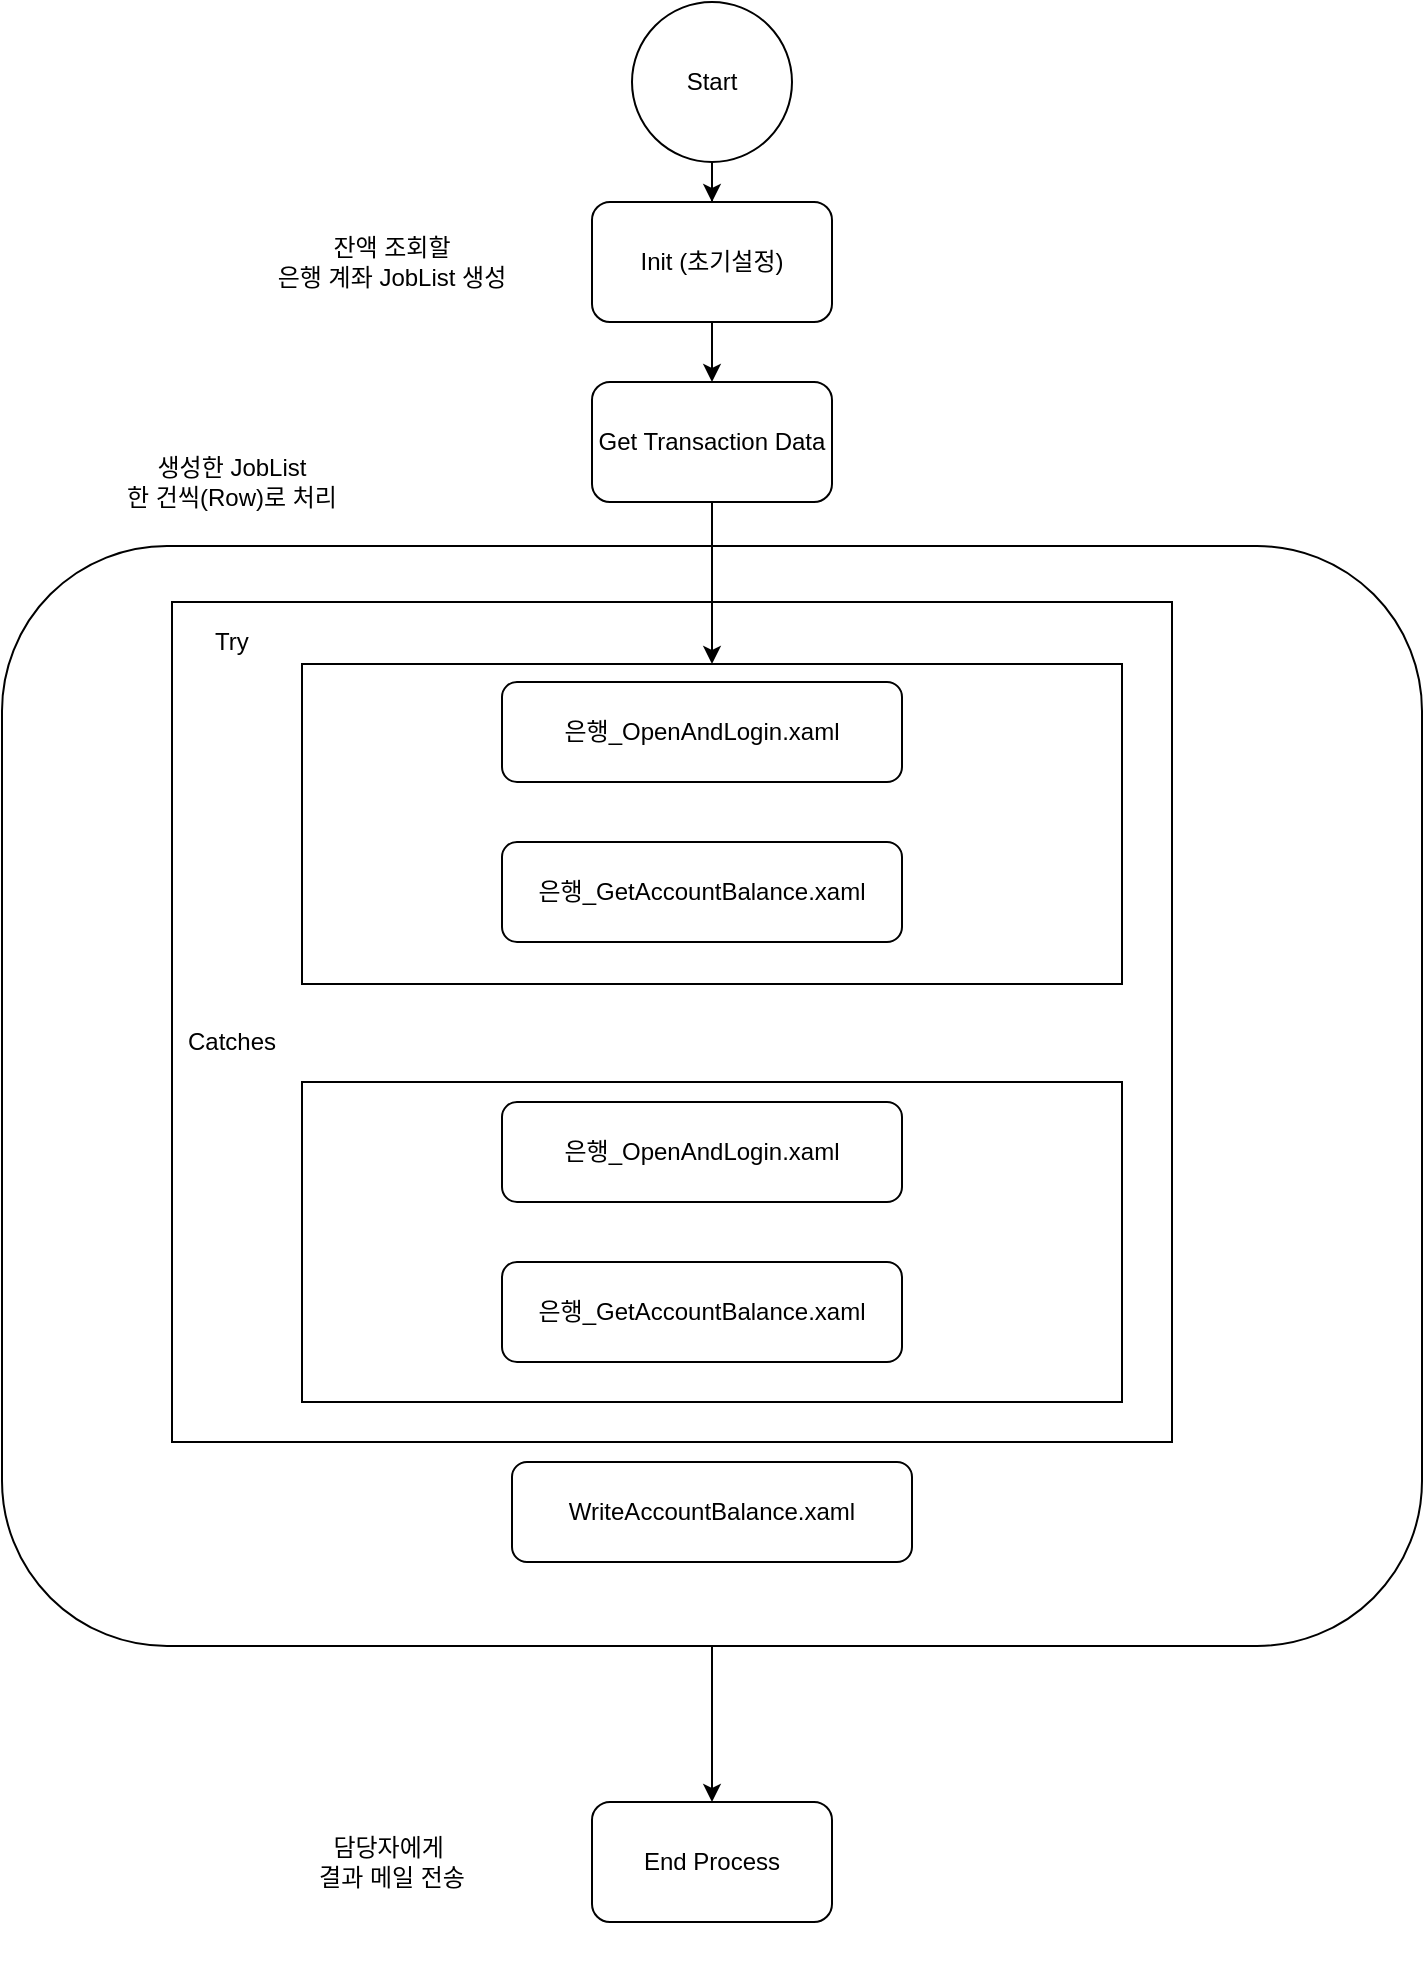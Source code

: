 <mxfile version="12.9.9" type="github"><diagram id="fkrvcindnHrfnwx2DxYF" name="Page-1"><mxGraphModel dx="3076" dy="745" grid="1" gridSize="10" guides="1" tooltips="1" connect="1" arrows="1" fold="1" page="1" pageScale="1" pageWidth="827" pageHeight="1169" math="0" shadow="0"><root><mxCell id="0"/><mxCell id="1" parent="0"/><mxCell id="XMo1IYQDwqalJxu7qBMk-3" value="" style="rounded=1;whiteSpace=wrap;html=1;" vertex="1" parent="1"><mxGeometry x="-1595" y="282" width="710" height="550" as="geometry"/></mxCell><mxCell id="XMo1IYQDwqalJxu7qBMk-32" value="" style="rounded=0;whiteSpace=wrap;html=1;" vertex="1" parent="1"><mxGeometry x="-1510" y="310" width="500" height="420" as="geometry"/></mxCell><mxCell id="XMo1IYQDwqalJxu7qBMk-29" value="" style="edgeStyle=orthogonalEdgeStyle;rounded=0;orthogonalLoop=1;jettySize=auto;html=1;" edge="1" parent="1" source="XMo1IYQDwqalJxu7qBMk-3" target="XMo1IYQDwqalJxu7qBMk-8"><mxGeometry relative="1" as="geometry"/></mxCell><mxCell id="XMo1IYQDwqalJxu7qBMk-13" value="" style="rounded=0;whiteSpace=wrap;html=1;" vertex="1" parent="1"><mxGeometry x="-1445" y="341" width="410" height="160" as="geometry"/></mxCell><mxCell id="XMo1IYQDwqalJxu7qBMk-25" value="" style="edgeStyle=orthogonalEdgeStyle;rounded=0;orthogonalLoop=1;jettySize=auto;html=1;" edge="1" parent="1" source="XMo1IYQDwqalJxu7qBMk-2" target="XMo1IYQDwqalJxu7qBMk-4"><mxGeometry relative="1" as="geometry"/></mxCell><mxCell id="XMo1IYQDwqalJxu7qBMk-2" value="Start" style="ellipse;whiteSpace=wrap;html=1;aspect=fixed;" vertex="1" parent="1"><mxGeometry x="-1280" y="10" width="80" height="80" as="geometry"/></mxCell><mxCell id="XMo1IYQDwqalJxu7qBMk-26" value="" style="edgeStyle=orthogonalEdgeStyle;rounded=0;orthogonalLoop=1;jettySize=auto;html=1;" edge="1" parent="1" source="XMo1IYQDwqalJxu7qBMk-4" target="XMo1IYQDwqalJxu7qBMk-7"><mxGeometry relative="1" as="geometry"/></mxCell><mxCell id="XMo1IYQDwqalJxu7qBMk-4" value="Init (초기설정)" style="rounded=1;whiteSpace=wrap;html=1;" vertex="1" parent="1"><mxGeometry x="-1300" y="110" width="120" height="60" as="geometry"/></mxCell><mxCell id="XMo1IYQDwqalJxu7qBMk-27" value="" style="edgeStyle=orthogonalEdgeStyle;rounded=0;orthogonalLoop=1;jettySize=auto;html=1;" edge="1" parent="1" source="XMo1IYQDwqalJxu7qBMk-7" target="XMo1IYQDwqalJxu7qBMk-13"><mxGeometry relative="1" as="geometry"/></mxCell><mxCell id="XMo1IYQDwqalJxu7qBMk-7" value="Get Transaction Data" style="rounded=1;whiteSpace=wrap;html=1;" vertex="1" parent="1"><mxGeometry x="-1300" y="200" width="120" height="60" as="geometry"/></mxCell><mxCell id="XMo1IYQDwqalJxu7qBMk-8" value="End Process" style="rounded=1;whiteSpace=wrap;html=1;" vertex="1" parent="1"><mxGeometry x="-1300" y="910" width="120" height="60" as="geometry"/></mxCell><mxCell id="XMo1IYQDwqalJxu7qBMk-10" value="은행_OpenAndLogin.xaml" style="rounded=1;whiteSpace=wrap;html=1;" vertex="1" parent="1"><mxGeometry x="-1345" y="350" width="200" height="50" as="geometry"/></mxCell><mxCell id="XMo1IYQDwqalJxu7qBMk-14" value="WriteAccountBalance.xaml" style="rounded=1;whiteSpace=wrap;html=1;" vertex="1" parent="1"><mxGeometry x="-1340" y="740" width="200" height="50" as="geometry"/></mxCell><mxCell id="XMo1IYQDwqalJxu7qBMk-16" value="" style="rounded=0;whiteSpace=wrap;html=1;" vertex="1" parent="1"><mxGeometry x="-1445" y="550" width="410" height="160" as="geometry"/></mxCell><mxCell id="XMo1IYQDwqalJxu7qBMk-17" value="은행_OpenAndLogin.xaml" style="rounded=1;whiteSpace=wrap;html=1;" vertex="1" parent="1"><mxGeometry x="-1345" y="560" width="200" height="50" as="geometry"/></mxCell><mxCell id="XMo1IYQDwqalJxu7qBMk-18" value="은행_GetAccountBalance.xaml" style="rounded=1;whiteSpace=wrap;html=1;" vertex="1" parent="1"><mxGeometry x="-1345" y="640" width="200" height="50" as="geometry"/></mxCell><mxCell id="XMo1IYQDwqalJxu7qBMk-19" value="은행_GetAccountBalance.xaml" style="rounded=1;whiteSpace=wrap;html=1;" vertex="1" parent="1"><mxGeometry x="-1345" y="430" width="200" height="50" as="geometry"/></mxCell><mxCell id="XMo1IYQDwqalJxu7qBMk-20" value="Try" style="text;html=1;strokeColor=none;fillColor=none;align=center;verticalAlign=middle;whiteSpace=wrap;rounded=0;" vertex="1" parent="1"><mxGeometry x="-1500" y="320" width="40" height="20" as="geometry"/></mxCell><mxCell id="XMo1IYQDwqalJxu7qBMk-21" value="Catches" style="text;html=1;strokeColor=none;fillColor=none;align=center;verticalAlign=middle;whiteSpace=wrap;rounded=0;" vertex="1" parent="1"><mxGeometry x="-1500" y="520" width="40" height="20" as="geometry"/></mxCell><mxCell id="XMo1IYQDwqalJxu7qBMk-24" value="잔액 조회할 &lt;br&gt;은행 계좌 JobList 생성" style="text;html=1;strokeColor=none;fillColor=none;align=center;verticalAlign=middle;whiteSpace=wrap;rounded=0;" vertex="1" parent="1"><mxGeometry x="-1490" y="90" width="180" height="100" as="geometry"/></mxCell><mxCell id="XMo1IYQDwqalJxu7qBMk-28" value="생성한 JobList&lt;br&gt;한 건씩(Row)로 처리" style="text;html=1;strokeColor=none;fillColor=none;align=center;verticalAlign=middle;whiteSpace=wrap;rounded=0;" vertex="1" parent="1"><mxGeometry x="-1570" y="200" width="180" height="100" as="geometry"/></mxCell><mxCell id="XMo1IYQDwqalJxu7qBMk-33" value="담당자에게&amp;nbsp;&lt;br&gt;결과 메일 전송" style="text;html=1;strokeColor=none;fillColor=none;align=center;verticalAlign=middle;whiteSpace=wrap;rounded=0;" vertex="1" parent="1"><mxGeometry x="-1490" y="890" width="180" height="100" as="geometry"/></mxCell></root></mxGraphModel></diagram></mxfile>